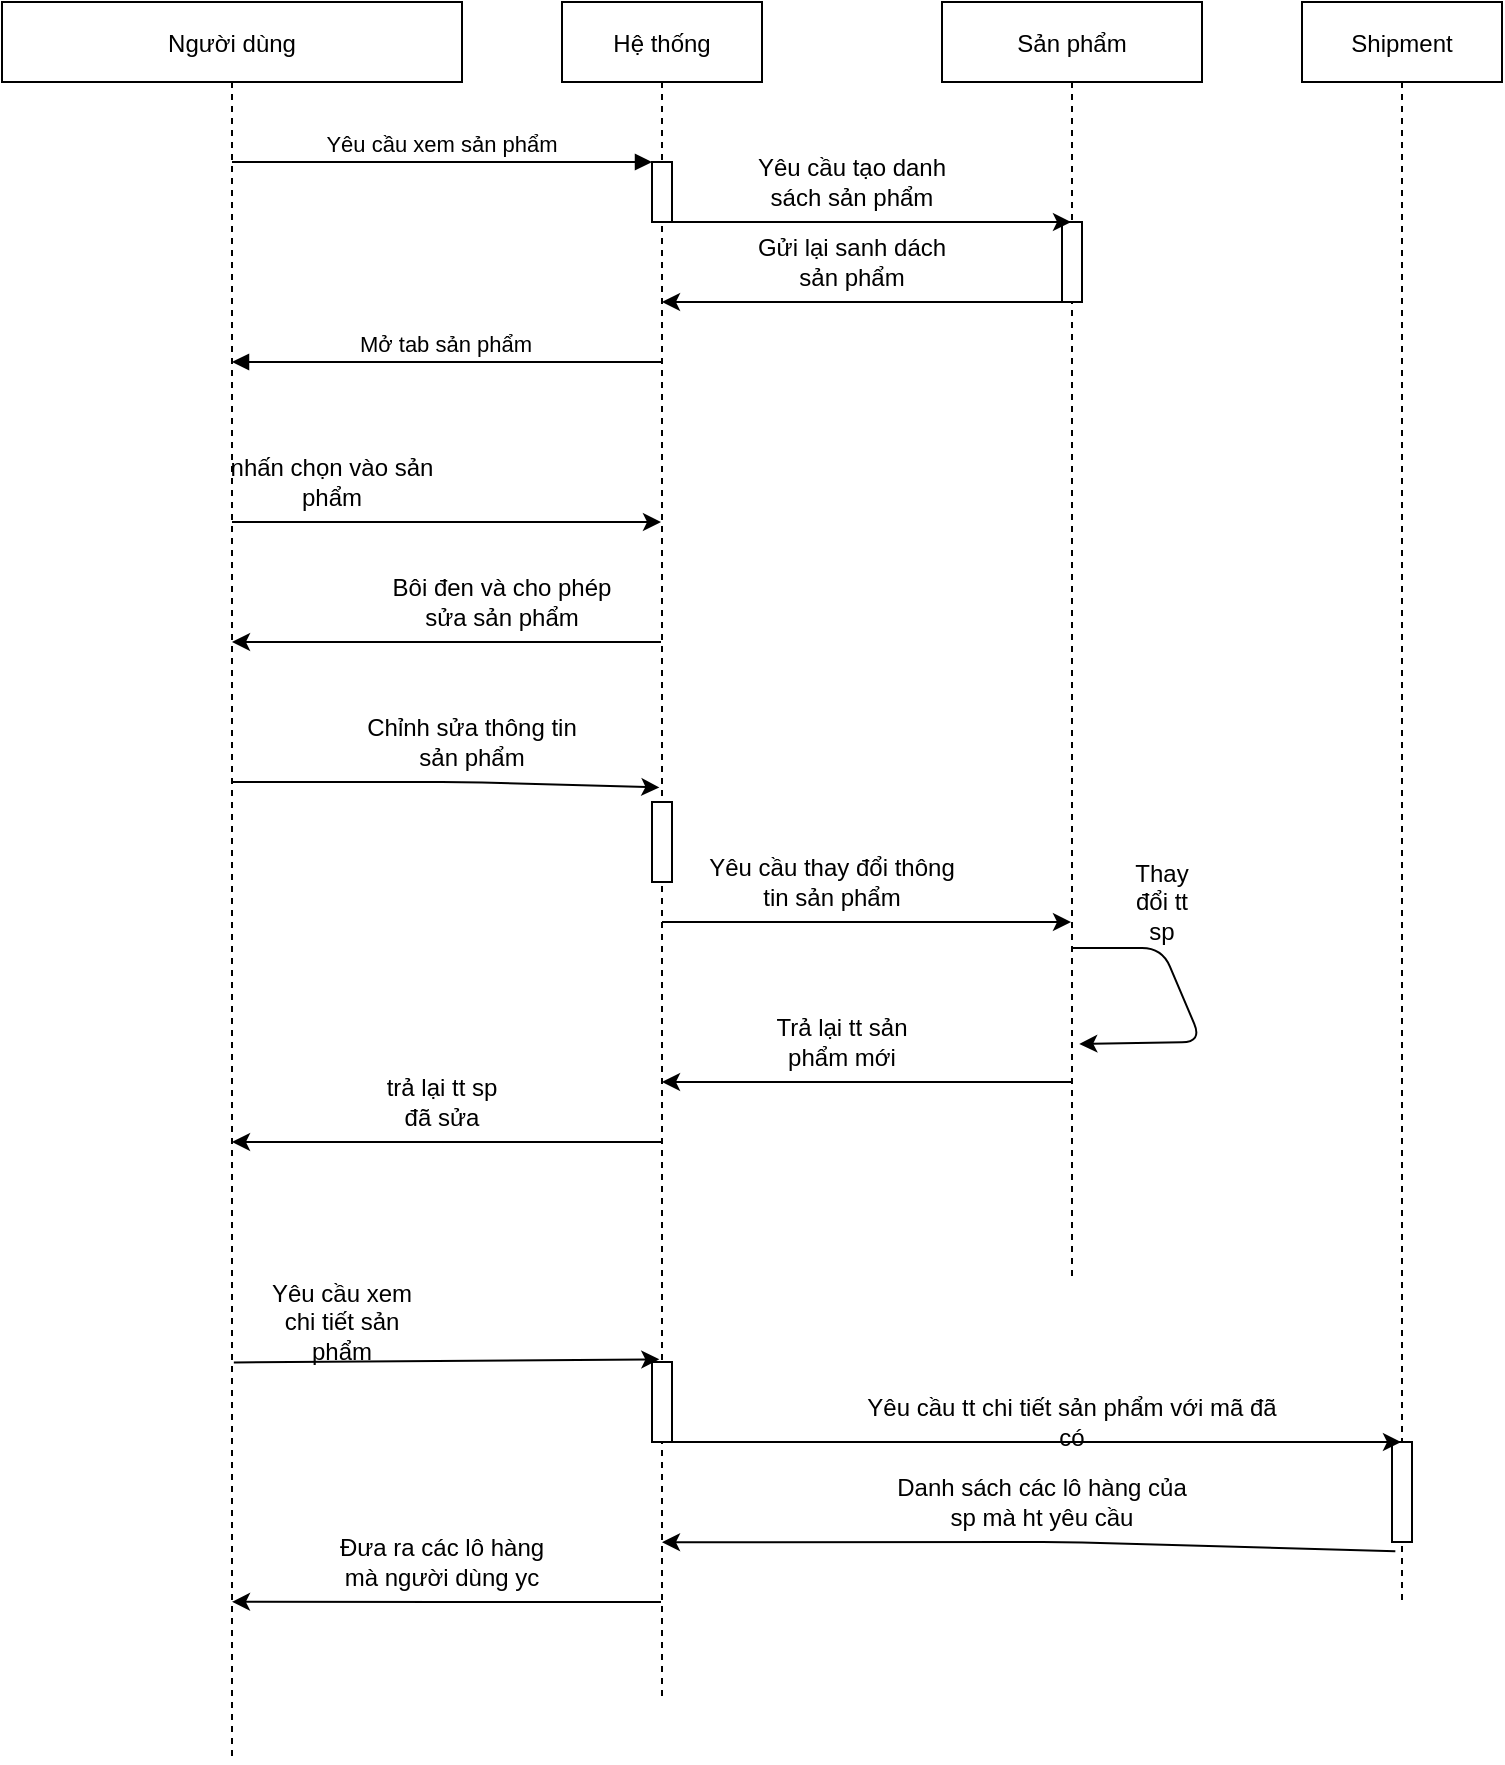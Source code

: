 <mxfile version="14.6.0" type="github">
  <diagram id="kgpKYQtTHZ0yAKxKKP6v" name="Page-1">
    <mxGraphModel dx="782" dy="469" grid="1" gridSize="10" guides="1" tooltips="1" connect="1" arrows="1" fold="1" page="1" pageScale="1" pageWidth="850" pageHeight="1100" math="0" shadow="0">
      <root>
        <mxCell id="0" />
        <mxCell id="1" parent="0" />
        <mxCell id="3nuBFxr9cyL0pnOWT2aG-1" value="Người dùng" style="shape=umlLifeline;perimeter=lifelinePerimeter;container=1;collapsible=0;recursiveResize=0;rounded=0;shadow=0;strokeWidth=1;" parent="1" vertex="1">
          <mxGeometry x="20" y="80" width="230" height="880" as="geometry" />
        </mxCell>
        <mxCell id="8wT1C0l9ehVBN8dMslaP-12" value="nhấn chọn vào sản phẩm" style="text;html=1;strokeColor=none;fillColor=none;align=center;verticalAlign=middle;whiteSpace=wrap;rounded=0;" vertex="1" parent="3nuBFxr9cyL0pnOWT2aG-1">
          <mxGeometry x="110" y="230" width="110" height="20" as="geometry" />
        </mxCell>
        <mxCell id="8wT1C0l9ehVBN8dMslaP-30" value="Yêu cầu xem chi tiết sản phẩm" style="text;html=1;strokeColor=none;fillColor=none;align=center;verticalAlign=middle;whiteSpace=wrap;rounded=0;" vertex="1" parent="3nuBFxr9cyL0pnOWT2aG-1">
          <mxGeometry x="130" y="650" width="80" height="20" as="geometry" />
        </mxCell>
        <mxCell id="3nuBFxr9cyL0pnOWT2aG-5" value="Hệ thống" style="shape=umlLifeline;perimeter=lifelinePerimeter;container=1;collapsible=0;recursiveResize=0;rounded=0;shadow=0;strokeWidth=1;" parent="1" vertex="1">
          <mxGeometry x="300" y="80" width="100" height="850" as="geometry" />
        </mxCell>
        <mxCell id="3nuBFxr9cyL0pnOWT2aG-6" value="" style="points=[];perimeter=orthogonalPerimeter;rounded=0;shadow=0;strokeWidth=1;" parent="3nuBFxr9cyL0pnOWT2aG-5" vertex="1">
          <mxGeometry x="45" y="80" width="10" height="30" as="geometry" />
        </mxCell>
        <mxCell id="8wT1C0l9ehVBN8dMslaP-20" value="" style="points=[];perimeter=orthogonalPerimeter;rounded=0;shadow=0;strokeWidth=1;" vertex="1" parent="3nuBFxr9cyL0pnOWT2aG-5">
          <mxGeometry x="45" y="400" width="10" height="40" as="geometry" />
        </mxCell>
        <mxCell id="8wT1C0l9ehVBN8dMslaP-21" value="" style="endArrow=classic;html=1;" edge="1" parent="3nuBFxr9cyL0pnOWT2aG-5" target="8wT1C0l9ehVBN8dMslaP-1">
          <mxGeometry width="50" height="50" relative="1" as="geometry">
            <mxPoint x="50" y="460" as="sourcePoint" />
            <mxPoint x="100" y="410" as="targetPoint" />
          </mxGeometry>
        </mxCell>
        <mxCell id="8wT1C0l9ehVBN8dMslaP-31" value="" style="points=[];perimeter=orthogonalPerimeter;rounded=0;shadow=0;strokeWidth=1;" vertex="1" parent="3nuBFxr9cyL0pnOWT2aG-5">
          <mxGeometry x="45" y="680" width="10" height="40" as="geometry" />
        </mxCell>
        <mxCell id="3nuBFxr9cyL0pnOWT2aG-8" value="Yêu cầu xem sản phẩm" style="verticalAlign=bottom;endArrow=block;entryX=0;entryY=0;shadow=0;strokeWidth=1;" parent="1" source="3nuBFxr9cyL0pnOWT2aG-1" target="3nuBFxr9cyL0pnOWT2aG-6" edge="1">
          <mxGeometry relative="1" as="geometry">
            <mxPoint x="275" y="160" as="sourcePoint" />
          </mxGeometry>
        </mxCell>
        <mxCell id="3nuBFxr9cyL0pnOWT2aG-9" value="Mở tab sản phẩm" style="verticalAlign=bottom;endArrow=block;shadow=0;strokeWidth=1;" parent="1" source="3nuBFxr9cyL0pnOWT2aG-5" target="3nuBFxr9cyL0pnOWT2aG-1" edge="1">
          <mxGeometry relative="1" as="geometry">
            <mxPoint x="240" y="200" as="sourcePoint" />
            <Array as="points">
              <mxPoint x="250" y="260" />
            </Array>
          </mxGeometry>
        </mxCell>
        <mxCell id="8wT1C0l9ehVBN8dMslaP-1" value="Sản phẩm" style="shape=umlLifeline;perimeter=lifelinePerimeter;container=1;collapsible=0;recursiveResize=0;rounded=0;shadow=0;strokeWidth=1;" vertex="1" parent="1">
          <mxGeometry x="490" y="80" width="130" height="640" as="geometry" />
        </mxCell>
        <mxCell id="8wT1C0l9ehVBN8dMslaP-2" value="" style="points=[];perimeter=orthogonalPerimeter;rounded=0;shadow=0;strokeWidth=1;" vertex="1" parent="8wT1C0l9ehVBN8dMslaP-1">
          <mxGeometry x="60" y="110" width="10" height="40" as="geometry" />
        </mxCell>
        <mxCell id="8wT1C0l9ehVBN8dMslaP-24" value="Thay đổi tt sp" style="text;html=1;strokeColor=none;fillColor=none;align=center;verticalAlign=middle;whiteSpace=wrap;rounded=0;" vertex="1" parent="8wT1C0l9ehVBN8dMslaP-1">
          <mxGeometry x="90" y="440" width="40" height="20" as="geometry" />
        </mxCell>
        <mxCell id="8wT1C0l9ehVBN8dMslaP-3" value="Shipment" style="shape=umlLifeline;perimeter=lifelinePerimeter;container=1;collapsible=0;recursiveResize=0;rounded=0;shadow=0;strokeWidth=1;" vertex="1" parent="1">
          <mxGeometry x="670" y="80" width="100" height="800" as="geometry" />
        </mxCell>
        <mxCell id="8wT1C0l9ehVBN8dMslaP-34" value="" style="points=[];perimeter=orthogonalPerimeter;rounded=0;shadow=0;strokeWidth=1;" vertex="1" parent="8wT1C0l9ehVBN8dMslaP-3">
          <mxGeometry x="45" y="720" width="10" height="50" as="geometry" />
        </mxCell>
        <mxCell id="8wT1C0l9ehVBN8dMslaP-5" value="" style="endArrow=classic;html=1;exitX=0.5;exitY=1;exitDx=0;exitDy=0;exitPerimeter=0;" edge="1" parent="1" source="3nuBFxr9cyL0pnOWT2aG-6" target="8wT1C0l9ehVBN8dMslaP-1">
          <mxGeometry width="50" height="50" relative="1" as="geometry">
            <mxPoint x="350" y="210" as="sourcePoint" />
            <mxPoint x="400" y="160" as="targetPoint" />
          </mxGeometry>
        </mxCell>
        <mxCell id="8wT1C0l9ehVBN8dMslaP-7" value="Yêu cầu tạo danh sách sản phẩm" style="text;html=1;strokeColor=none;fillColor=none;align=center;verticalAlign=middle;whiteSpace=wrap;rounded=0;" vertex="1" parent="1">
          <mxGeometry x="390" y="160" width="110" height="20" as="geometry" />
        </mxCell>
        <mxCell id="8wT1C0l9ehVBN8dMslaP-8" value="" style="endArrow=classic;html=1;exitX=0.45;exitY=1;exitDx=0;exitDy=0;exitPerimeter=0;" edge="1" parent="1" source="8wT1C0l9ehVBN8dMslaP-2" target="3nuBFxr9cyL0pnOWT2aG-5">
          <mxGeometry width="50" height="50" relative="1" as="geometry">
            <mxPoint x="490" y="270" as="sourcePoint" />
            <mxPoint x="540" y="220" as="targetPoint" />
            <Array as="points">
              <mxPoint x="450" y="230" />
            </Array>
          </mxGeometry>
        </mxCell>
        <mxCell id="8wT1C0l9ehVBN8dMslaP-9" value="Gửi lại sanh dách sản phẩm" style="text;html=1;strokeColor=none;fillColor=none;align=center;verticalAlign=middle;whiteSpace=wrap;rounded=0;" vertex="1" parent="1">
          <mxGeometry x="395" y="200" width="100" height="20" as="geometry" />
        </mxCell>
        <mxCell id="8wT1C0l9ehVBN8dMslaP-11" value="" style="endArrow=classic;html=1;" edge="1" parent="1" source="3nuBFxr9cyL0pnOWT2aG-1" target="3nuBFxr9cyL0pnOWT2aG-5">
          <mxGeometry width="50" height="50" relative="1" as="geometry">
            <mxPoint x="170" y="370" as="sourcePoint" />
            <mxPoint x="220" y="320" as="targetPoint" />
            <Array as="points">
              <mxPoint x="270" y="340" />
            </Array>
          </mxGeometry>
        </mxCell>
        <mxCell id="8wT1C0l9ehVBN8dMslaP-15" value="" style="endArrow=classic;html=1;" edge="1" parent="1" source="3nuBFxr9cyL0pnOWT2aG-5" target="3nuBFxr9cyL0pnOWT2aG-1">
          <mxGeometry width="50" height="50" relative="1" as="geometry">
            <mxPoint x="300" y="420" as="sourcePoint" />
            <mxPoint x="350" y="370" as="targetPoint" />
            <Array as="points">
              <mxPoint x="260" y="400" />
            </Array>
          </mxGeometry>
        </mxCell>
        <mxCell id="8wT1C0l9ehVBN8dMslaP-16" value="Bôi đen và cho phép sửa sản phẩm" style="text;html=1;strokeColor=none;fillColor=none;align=center;verticalAlign=middle;whiteSpace=wrap;rounded=0;" vertex="1" parent="1">
          <mxGeometry x="210" y="370" width="120" height="20" as="geometry" />
        </mxCell>
        <mxCell id="8wT1C0l9ehVBN8dMslaP-19" value="Chỉnh sửa thông tin sản phẩm" style="text;html=1;strokeColor=none;fillColor=none;align=center;verticalAlign=middle;whiteSpace=wrap;rounded=0;" vertex="1" parent="1">
          <mxGeometry x="200" y="440" width="110" height="20" as="geometry" />
        </mxCell>
        <mxCell id="8wT1C0l9ehVBN8dMslaP-22" value="Yêu cầu thay đổi thông tin sản phẩm" style="text;html=1;strokeColor=none;fillColor=none;align=center;verticalAlign=middle;whiteSpace=wrap;rounded=0;" vertex="1" parent="1">
          <mxGeometry x="370" y="510" width="130" height="20" as="geometry" />
        </mxCell>
        <mxCell id="8wT1C0l9ehVBN8dMslaP-23" value="" style="endArrow=classic;html=1;entryX=0.528;entryY=0.814;entryDx=0;entryDy=0;entryPerimeter=0;" edge="1" parent="1" source="8wT1C0l9ehVBN8dMslaP-1" target="8wT1C0l9ehVBN8dMslaP-1">
          <mxGeometry width="50" height="50" relative="1" as="geometry">
            <mxPoint x="540" y="590" as="sourcePoint" />
            <mxPoint x="600" y="650" as="targetPoint" />
            <Array as="points">
              <mxPoint x="600" y="553" />
              <mxPoint x="620" y="600" />
            </Array>
          </mxGeometry>
        </mxCell>
        <mxCell id="8wT1C0l9ehVBN8dMslaP-25" value="" style="endArrow=classic;html=1;" edge="1" parent="1" source="8wT1C0l9ehVBN8dMslaP-1" target="3nuBFxr9cyL0pnOWT2aG-5">
          <mxGeometry width="50" height="50" relative="1" as="geometry">
            <mxPoint x="510" y="650" as="sourcePoint" />
            <mxPoint x="560" y="600" as="targetPoint" />
            <Array as="points">
              <mxPoint x="460" y="620" />
            </Array>
          </mxGeometry>
        </mxCell>
        <mxCell id="8wT1C0l9ehVBN8dMslaP-26" value="Trả lại tt sản phẩm mới" style="text;html=1;strokeColor=none;fillColor=none;align=center;verticalAlign=middle;whiteSpace=wrap;rounded=0;" vertex="1" parent="1">
          <mxGeometry x="400" y="590" width="80" height="20" as="geometry" />
        </mxCell>
        <mxCell id="8wT1C0l9ehVBN8dMslaP-27" value="" style="endArrow=classic;html=1;" edge="1" parent="1" source="3nuBFxr9cyL0pnOWT2aG-5" target="3nuBFxr9cyL0pnOWT2aG-1">
          <mxGeometry width="50" height="50" relative="1" as="geometry">
            <mxPoint x="300" y="690" as="sourcePoint" />
            <mxPoint x="350" y="640" as="targetPoint" />
            <Array as="points">
              <mxPoint x="260" y="650" />
            </Array>
          </mxGeometry>
        </mxCell>
        <mxCell id="8wT1C0l9ehVBN8dMslaP-28" value="trả lại tt sp đã sửa" style="text;html=1;strokeColor=none;fillColor=none;align=center;verticalAlign=middle;whiteSpace=wrap;rounded=0;" vertex="1" parent="1">
          <mxGeometry x="210" y="620" width="60" height="20" as="geometry" />
        </mxCell>
        <mxCell id="8wT1C0l9ehVBN8dMslaP-32" value="" style="endArrow=classic;html=1;" edge="1" parent="1" target="8wT1C0l9ehVBN8dMslaP-3">
          <mxGeometry width="50" height="50" relative="1" as="geometry">
            <mxPoint x="351" y="800" as="sourcePoint" />
            <mxPoint x="400" y="760" as="targetPoint" />
            <Array as="points">
              <mxPoint x="540" y="800" />
            </Array>
          </mxGeometry>
        </mxCell>
        <mxCell id="8wT1C0l9ehVBN8dMslaP-33" value="Yêu cầu tt chi tiết sản phẩm với mã đã có" style="text;html=1;strokeColor=none;fillColor=none;align=center;verticalAlign=middle;whiteSpace=wrap;rounded=0;" vertex="1" parent="1">
          <mxGeometry x="450" y="780" width="210" height="20" as="geometry" />
        </mxCell>
        <mxCell id="8wT1C0l9ehVBN8dMslaP-36" value="Danh sách các lô hàng của sp mà ht yêu cầu" style="text;html=1;strokeColor=none;fillColor=none;align=center;verticalAlign=middle;whiteSpace=wrap;rounded=0;" vertex="1" parent="1">
          <mxGeometry x="460" y="820" width="160" height="20" as="geometry" />
        </mxCell>
        <mxCell id="8wT1C0l9ehVBN8dMslaP-35" value="" style="endArrow=classic;html=1;exitX=0.167;exitY=1.093;exitDx=0;exitDy=0;exitPerimeter=0;entryX=0.5;entryY=0.906;entryDx=0;entryDy=0;entryPerimeter=0;" edge="1" parent="1" source="8wT1C0l9ehVBN8dMslaP-34" target="3nuBFxr9cyL0pnOWT2aG-5">
          <mxGeometry width="50" height="50" relative="1" as="geometry">
            <mxPoint x="670" y="870" as="sourcePoint" />
            <mxPoint x="340" y="870" as="targetPoint" />
            <Array as="points">
              <mxPoint x="550" y="850" />
            </Array>
          </mxGeometry>
        </mxCell>
        <mxCell id="8wT1C0l9ehVBN8dMslaP-17" value="" style="endArrow=classic;html=1;entryX=0.487;entryY=0.462;entryDx=0;entryDy=0;entryPerimeter=0;" edge="1" parent="1" source="3nuBFxr9cyL0pnOWT2aG-1" target="3nuBFxr9cyL0pnOWT2aG-5">
          <mxGeometry width="50" height="50" relative="1" as="geometry">
            <mxPoint x="160" y="490" as="sourcePoint" />
            <mxPoint x="310" y="490" as="targetPoint" />
            <Array as="points">
              <mxPoint x="250" y="470" />
            </Array>
          </mxGeometry>
        </mxCell>
        <mxCell id="8wT1C0l9ehVBN8dMslaP-29" value="" style="endArrow=classic;html=1;exitX=0.504;exitY=0.773;exitDx=0;exitDy=0;exitPerimeter=0;entryX=0.367;entryY=-0.033;entryDx=0;entryDy=0;entryPerimeter=0;" edge="1" parent="1" source="3nuBFxr9cyL0pnOWT2aG-1" target="8wT1C0l9ehVBN8dMslaP-31">
          <mxGeometry width="50" height="50" relative="1" as="geometry">
            <mxPoint x="180" y="760" as="sourcePoint" />
            <mxPoint x="347" y="755" as="targetPoint" />
          </mxGeometry>
        </mxCell>
        <mxCell id="8wT1C0l9ehVBN8dMslaP-38" value="" style="endArrow=classic;html=1;entryX=0.5;entryY=0.909;entryDx=0;entryDy=0;entryPerimeter=0;" edge="1" parent="1" source="3nuBFxr9cyL0pnOWT2aG-5" target="3nuBFxr9cyL0pnOWT2aG-1">
          <mxGeometry width="50" height="50" relative="1" as="geometry">
            <mxPoint x="300" y="920" as="sourcePoint" />
            <mxPoint x="200" y="920" as="targetPoint" />
            <Array as="points">
              <mxPoint x="250" y="880" />
            </Array>
          </mxGeometry>
        </mxCell>
        <mxCell id="8wT1C0l9ehVBN8dMslaP-40" value="Đưa ra các lô hàng mà người dùng yc" style="text;html=1;strokeColor=none;fillColor=none;align=center;verticalAlign=middle;whiteSpace=wrap;rounded=0;" vertex="1" parent="1">
          <mxGeometry x="180" y="850" width="120" height="20" as="geometry" />
        </mxCell>
      </root>
    </mxGraphModel>
  </diagram>
</mxfile>
